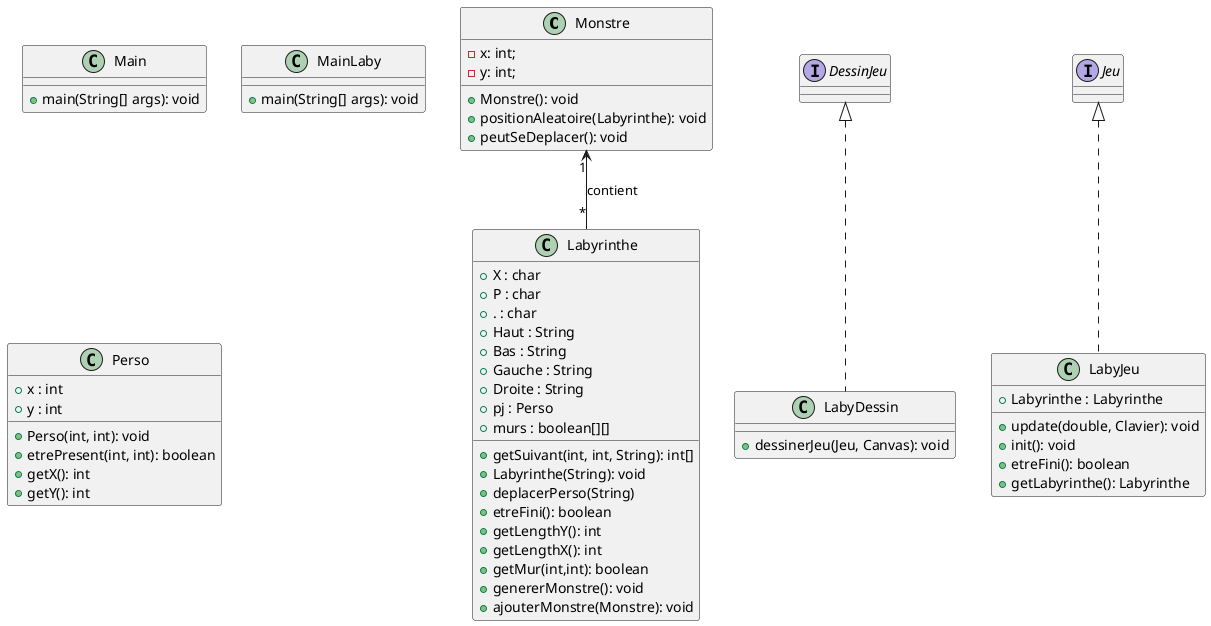 @startuml
'https://plantuml.com/class-diagram

class Monstre{

    - x: int;
    - y: int;

    + Monstre(): void
    + positionAleatoire(Labyrinthe): void
    + peutSeDeplacer(): void

}

class Labyrinthe{

    + X : char
    + P : char
    + . : char
    + Haut : String
    + Bas : String
    + Gauche : String
    + Droite : String
    + pj : Perso
    + murs : boolean[][]

    + getSuivant(int, int, String): int[]
    + Labyrinthe(String): void
    + deplacerPerso(String)
    + etreFini(): boolean
    + getLengthY(): int
    + getLengthX(): int
    + getMur(int,int): boolean
    + genererMonstre(): void
    + ajouterMonstre(Monstre): void

}

class LabyDessin implements DessinJeu{

    + dessinerJeu(Jeu, Canvas): void

}

class LabyJeu implements Jeu{
    + Labyrinthe : Labyrinthe

    + update(double, Clavier): void
    + init(): void
    + etreFini(): boolean
    + getLabyrinthe(): Labyrinthe

}

class Main{
    + main(String[] args): void
}

class MainLaby{
    + main(String[] args): void
}

class Perso{

    + x : int
    + y : int

    + Perso(int, int): void
    + etrePresent(int, int): boolean
    + getX(): int
    + getY(): int
}

Monstre "1" <-- "*" Labyrinthe : contient





@enduml